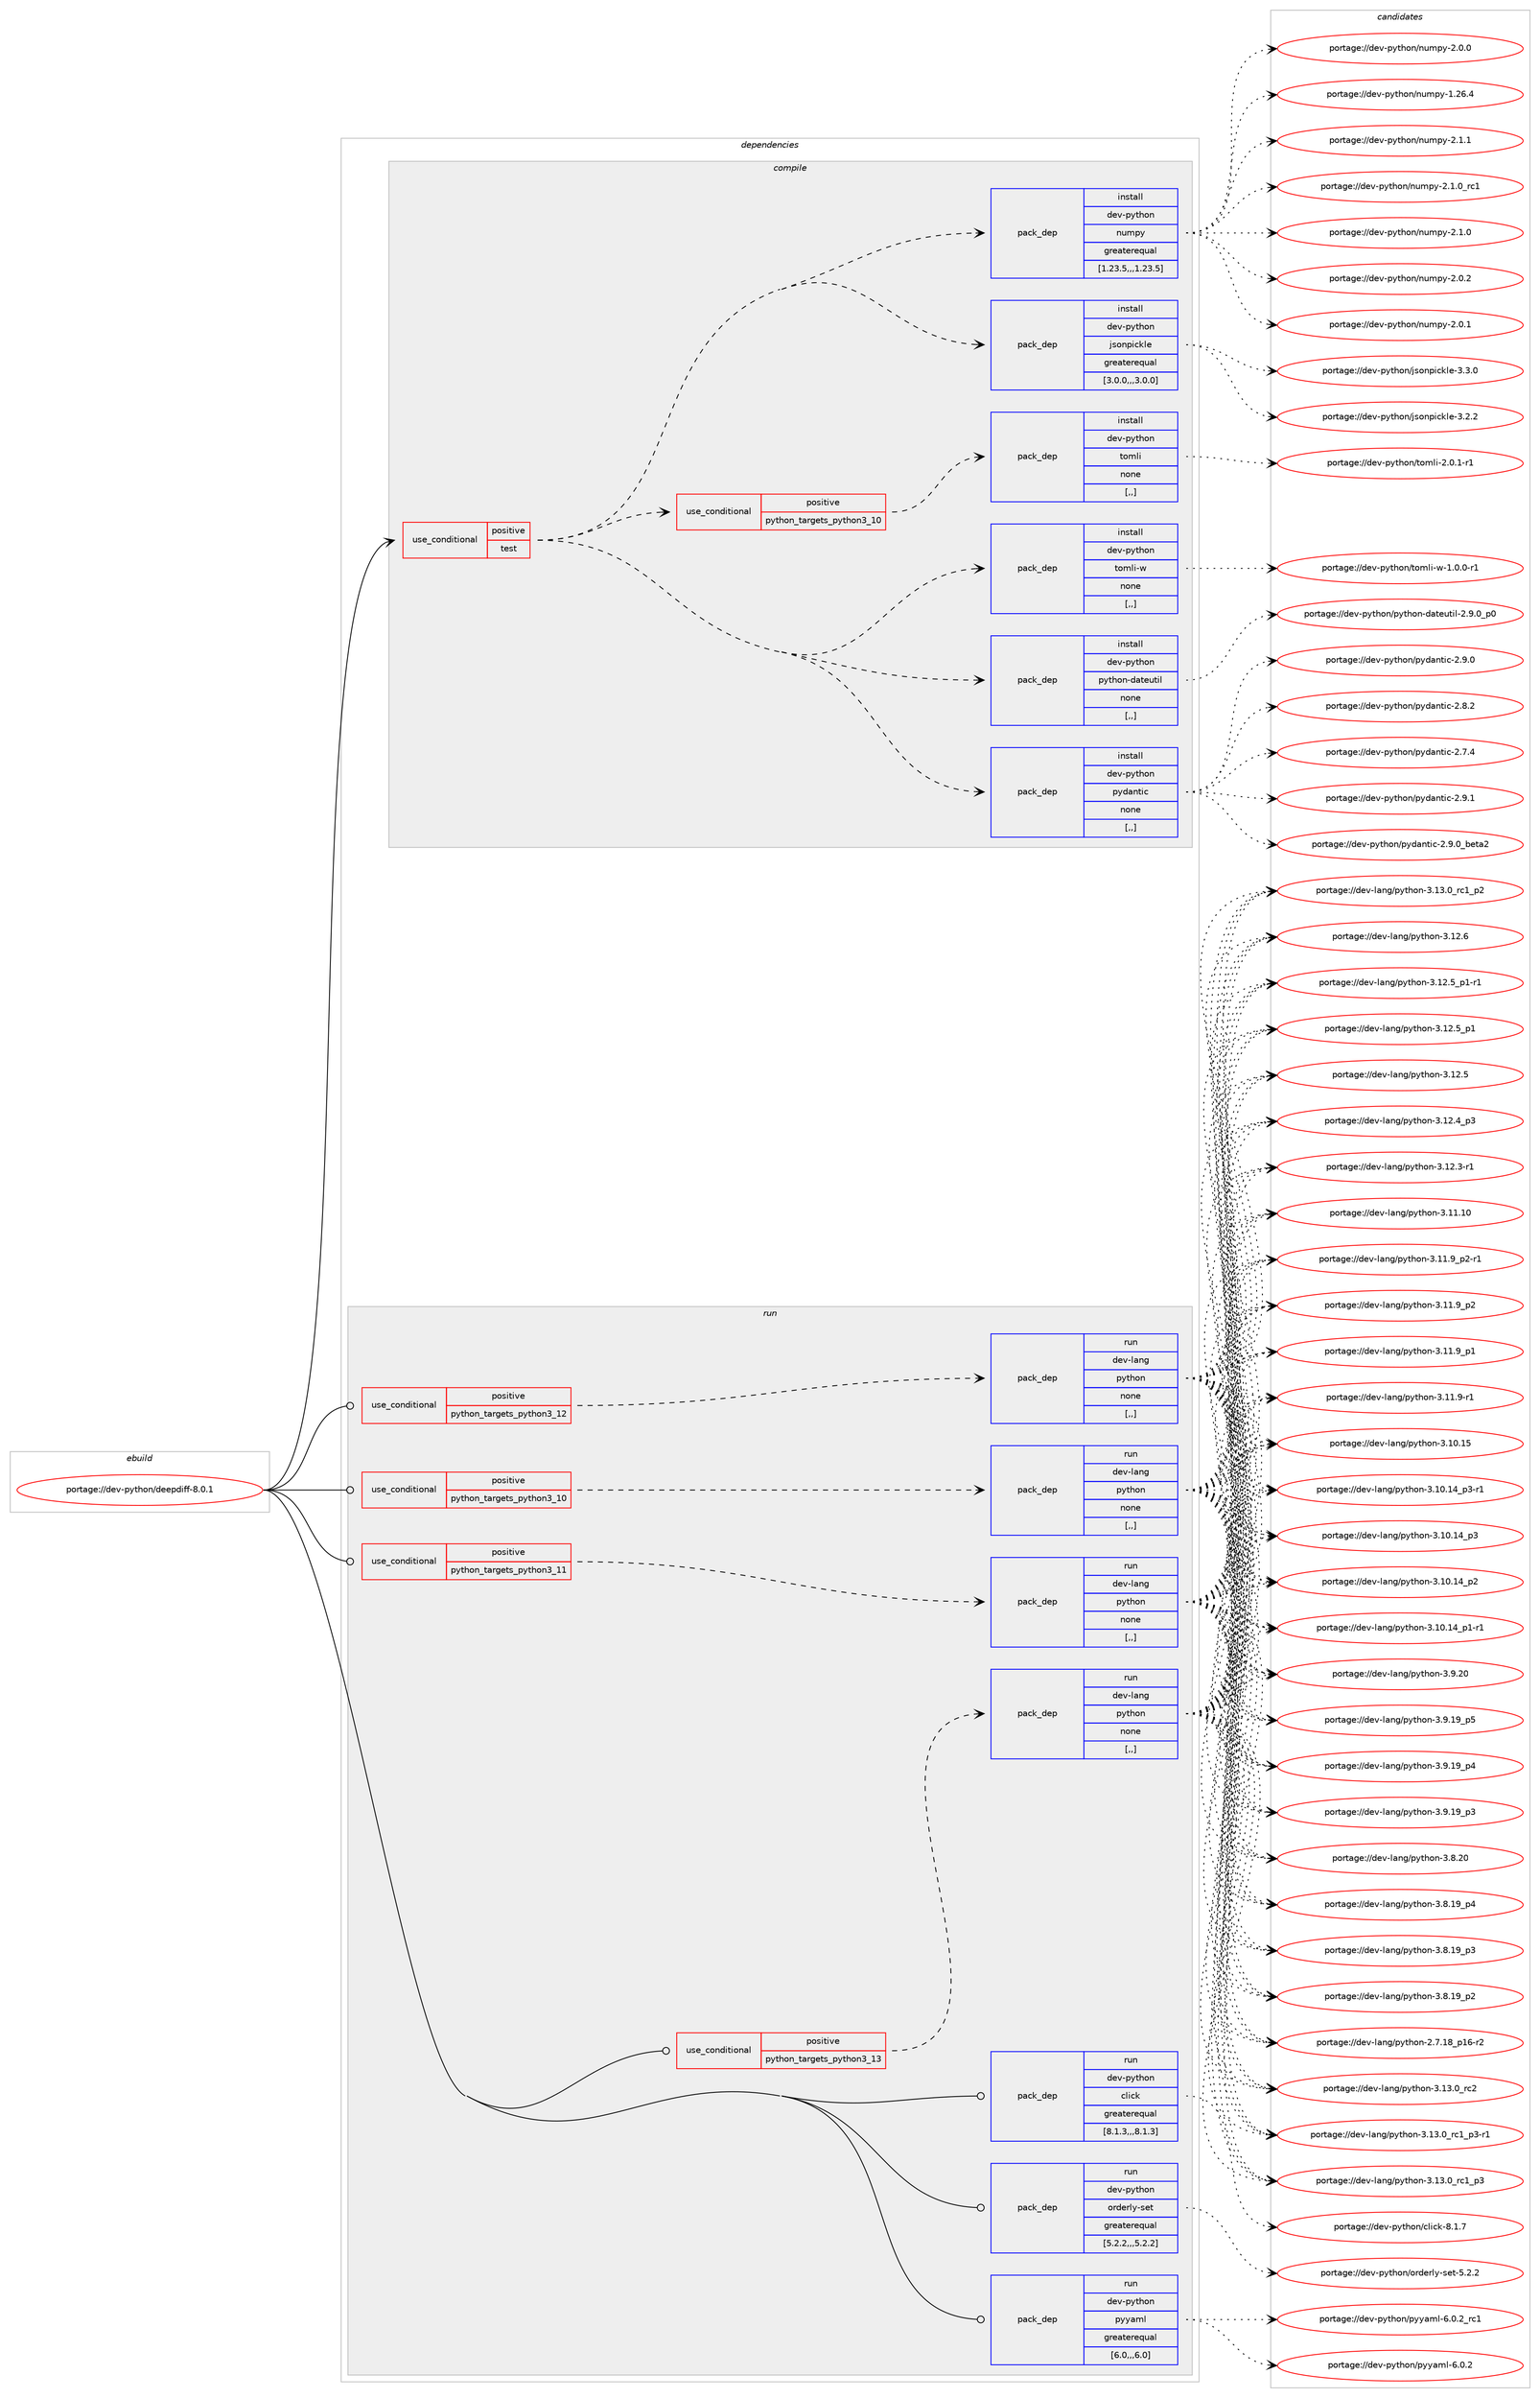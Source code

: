 digraph prolog {

# *************
# Graph options
# *************

newrank=true;
concentrate=true;
compound=true;
graph [rankdir=LR,fontname=Helvetica,fontsize=10,ranksep=1.5];#, ranksep=2.5, nodesep=0.2];
edge  [arrowhead=vee];
node  [fontname=Helvetica,fontsize=10];

# **********
# The ebuild
# **********

subgraph cluster_leftcol {
color=gray;
label=<<i>ebuild</i>>;
id [label="portage://dev-python/deepdiff-8.0.1", color=red, width=4, href="../dev-python/deepdiff-8.0.1.svg"];
}

# ****************
# The dependencies
# ****************

subgraph cluster_midcol {
color=gray;
label=<<i>dependencies</i>>;
subgraph cluster_compile {
fillcolor="#eeeeee";
style=filled;
label=<<i>compile</i>>;
subgraph cond162493 {
dependency639243 [label=<<TABLE BORDER="0" CELLBORDER="1" CELLSPACING="0" CELLPADDING="4"><TR><TD ROWSPAN="3" CELLPADDING="10">use_conditional</TD></TR><TR><TD>positive</TD></TR><TR><TD>test</TD></TR></TABLE>>, shape=none, color=red];
subgraph pack471933 {
dependency639244 [label=<<TABLE BORDER="0" CELLBORDER="1" CELLSPACING="0" CELLPADDING="4" WIDTH="220"><TR><TD ROWSPAN="6" CELLPADDING="30">pack_dep</TD></TR><TR><TD WIDTH="110">install</TD></TR><TR><TD>dev-python</TD></TR><TR><TD>jsonpickle</TD></TR><TR><TD>greaterequal</TD></TR><TR><TD>[3.0.0,,,3.0.0]</TD></TR></TABLE>>, shape=none, color=blue];
}
dependency639243:e -> dependency639244:w [weight=20,style="dashed",arrowhead="vee"];
subgraph pack471934 {
dependency639245 [label=<<TABLE BORDER="0" CELLBORDER="1" CELLSPACING="0" CELLPADDING="4" WIDTH="220"><TR><TD ROWSPAN="6" CELLPADDING="30">pack_dep</TD></TR><TR><TD WIDTH="110">install</TD></TR><TR><TD>dev-python</TD></TR><TR><TD>numpy</TD></TR><TR><TD>greaterequal</TD></TR><TR><TD>[1.23.5,,,1.23.5]</TD></TR></TABLE>>, shape=none, color=blue];
}
dependency639243:e -> dependency639245:w [weight=20,style="dashed",arrowhead="vee"];
subgraph pack471935 {
dependency639246 [label=<<TABLE BORDER="0" CELLBORDER="1" CELLSPACING="0" CELLPADDING="4" WIDTH="220"><TR><TD ROWSPAN="6" CELLPADDING="30">pack_dep</TD></TR><TR><TD WIDTH="110">install</TD></TR><TR><TD>dev-python</TD></TR><TR><TD>pydantic</TD></TR><TR><TD>none</TD></TR><TR><TD>[,,]</TD></TR></TABLE>>, shape=none, color=blue];
}
dependency639243:e -> dependency639246:w [weight=20,style="dashed",arrowhead="vee"];
subgraph pack471936 {
dependency639247 [label=<<TABLE BORDER="0" CELLBORDER="1" CELLSPACING="0" CELLPADDING="4" WIDTH="220"><TR><TD ROWSPAN="6" CELLPADDING="30">pack_dep</TD></TR><TR><TD WIDTH="110">install</TD></TR><TR><TD>dev-python</TD></TR><TR><TD>python-dateutil</TD></TR><TR><TD>none</TD></TR><TR><TD>[,,]</TD></TR></TABLE>>, shape=none, color=blue];
}
dependency639243:e -> dependency639247:w [weight=20,style="dashed",arrowhead="vee"];
subgraph pack471937 {
dependency639248 [label=<<TABLE BORDER="0" CELLBORDER="1" CELLSPACING="0" CELLPADDING="4" WIDTH="220"><TR><TD ROWSPAN="6" CELLPADDING="30">pack_dep</TD></TR><TR><TD WIDTH="110">install</TD></TR><TR><TD>dev-python</TD></TR><TR><TD>tomli-w</TD></TR><TR><TD>none</TD></TR><TR><TD>[,,]</TD></TR></TABLE>>, shape=none, color=blue];
}
dependency639243:e -> dependency639248:w [weight=20,style="dashed",arrowhead="vee"];
subgraph cond162494 {
dependency639249 [label=<<TABLE BORDER="0" CELLBORDER="1" CELLSPACING="0" CELLPADDING="4"><TR><TD ROWSPAN="3" CELLPADDING="10">use_conditional</TD></TR><TR><TD>positive</TD></TR><TR><TD>python_targets_python3_10</TD></TR></TABLE>>, shape=none, color=red];
subgraph pack471938 {
dependency639250 [label=<<TABLE BORDER="0" CELLBORDER="1" CELLSPACING="0" CELLPADDING="4" WIDTH="220"><TR><TD ROWSPAN="6" CELLPADDING="30">pack_dep</TD></TR><TR><TD WIDTH="110">install</TD></TR><TR><TD>dev-python</TD></TR><TR><TD>tomli</TD></TR><TR><TD>none</TD></TR><TR><TD>[,,]</TD></TR></TABLE>>, shape=none, color=blue];
}
dependency639249:e -> dependency639250:w [weight=20,style="dashed",arrowhead="vee"];
}
dependency639243:e -> dependency639249:w [weight=20,style="dashed",arrowhead="vee"];
}
id:e -> dependency639243:w [weight=20,style="solid",arrowhead="vee"];
}
subgraph cluster_compileandrun {
fillcolor="#eeeeee";
style=filled;
label=<<i>compile and run</i>>;
}
subgraph cluster_run {
fillcolor="#eeeeee";
style=filled;
label=<<i>run</i>>;
subgraph cond162495 {
dependency639251 [label=<<TABLE BORDER="0" CELLBORDER="1" CELLSPACING="0" CELLPADDING="4"><TR><TD ROWSPAN="3" CELLPADDING="10">use_conditional</TD></TR><TR><TD>positive</TD></TR><TR><TD>python_targets_python3_10</TD></TR></TABLE>>, shape=none, color=red];
subgraph pack471939 {
dependency639252 [label=<<TABLE BORDER="0" CELLBORDER="1" CELLSPACING="0" CELLPADDING="4" WIDTH="220"><TR><TD ROWSPAN="6" CELLPADDING="30">pack_dep</TD></TR><TR><TD WIDTH="110">run</TD></TR><TR><TD>dev-lang</TD></TR><TR><TD>python</TD></TR><TR><TD>none</TD></TR><TR><TD>[,,]</TD></TR></TABLE>>, shape=none, color=blue];
}
dependency639251:e -> dependency639252:w [weight=20,style="dashed",arrowhead="vee"];
}
id:e -> dependency639251:w [weight=20,style="solid",arrowhead="odot"];
subgraph cond162496 {
dependency639253 [label=<<TABLE BORDER="0" CELLBORDER="1" CELLSPACING="0" CELLPADDING="4"><TR><TD ROWSPAN="3" CELLPADDING="10">use_conditional</TD></TR><TR><TD>positive</TD></TR><TR><TD>python_targets_python3_11</TD></TR></TABLE>>, shape=none, color=red];
subgraph pack471940 {
dependency639254 [label=<<TABLE BORDER="0" CELLBORDER="1" CELLSPACING="0" CELLPADDING="4" WIDTH="220"><TR><TD ROWSPAN="6" CELLPADDING="30">pack_dep</TD></TR><TR><TD WIDTH="110">run</TD></TR><TR><TD>dev-lang</TD></TR><TR><TD>python</TD></TR><TR><TD>none</TD></TR><TR><TD>[,,]</TD></TR></TABLE>>, shape=none, color=blue];
}
dependency639253:e -> dependency639254:w [weight=20,style="dashed",arrowhead="vee"];
}
id:e -> dependency639253:w [weight=20,style="solid",arrowhead="odot"];
subgraph cond162497 {
dependency639255 [label=<<TABLE BORDER="0" CELLBORDER="1" CELLSPACING="0" CELLPADDING="4"><TR><TD ROWSPAN="3" CELLPADDING="10">use_conditional</TD></TR><TR><TD>positive</TD></TR><TR><TD>python_targets_python3_12</TD></TR></TABLE>>, shape=none, color=red];
subgraph pack471941 {
dependency639256 [label=<<TABLE BORDER="0" CELLBORDER="1" CELLSPACING="0" CELLPADDING="4" WIDTH="220"><TR><TD ROWSPAN="6" CELLPADDING="30">pack_dep</TD></TR><TR><TD WIDTH="110">run</TD></TR><TR><TD>dev-lang</TD></TR><TR><TD>python</TD></TR><TR><TD>none</TD></TR><TR><TD>[,,]</TD></TR></TABLE>>, shape=none, color=blue];
}
dependency639255:e -> dependency639256:w [weight=20,style="dashed",arrowhead="vee"];
}
id:e -> dependency639255:w [weight=20,style="solid",arrowhead="odot"];
subgraph cond162498 {
dependency639257 [label=<<TABLE BORDER="0" CELLBORDER="1" CELLSPACING="0" CELLPADDING="4"><TR><TD ROWSPAN="3" CELLPADDING="10">use_conditional</TD></TR><TR><TD>positive</TD></TR><TR><TD>python_targets_python3_13</TD></TR></TABLE>>, shape=none, color=red];
subgraph pack471942 {
dependency639258 [label=<<TABLE BORDER="0" CELLBORDER="1" CELLSPACING="0" CELLPADDING="4" WIDTH="220"><TR><TD ROWSPAN="6" CELLPADDING="30">pack_dep</TD></TR><TR><TD WIDTH="110">run</TD></TR><TR><TD>dev-lang</TD></TR><TR><TD>python</TD></TR><TR><TD>none</TD></TR><TR><TD>[,,]</TD></TR></TABLE>>, shape=none, color=blue];
}
dependency639257:e -> dependency639258:w [weight=20,style="dashed",arrowhead="vee"];
}
id:e -> dependency639257:w [weight=20,style="solid",arrowhead="odot"];
subgraph pack471943 {
dependency639259 [label=<<TABLE BORDER="0" CELLBORDER="1" CELLSPACING="0" CELLPADDING="4" WIDTH="220"><TR><TD ROWSPAN="6" CELLPADDING="30">pack_dep</TD></TR><TR><TD WIDTH="110">run</TD></TR><TR><TD>dev-python</TD></TR><TR><TD>click</TD></TR><TR><TD>greaterequal</TD></TR><TR><TD>[8.1.3,,,8.1.3]</TD></TR></TABLE>>, shape=none, color=blue];
}
id:e -> dependency639259:w [weight=20,style="solid",arrowhead="odot"];
subgraph pack471944 {
dependency639260 [label=<<TABLE BORDER="0" CELLBORDER="1" CELLSPACING="0" CELLPADDING="4" WIDTH="220"><TR><TD ROWSPAN="6" CELLPADDING="30">pack_dep</TD></TR><TR><TD WIDTH="110">run</TD></TR><TR><TD>dev-python</TD></TR><TR><TD>orderly-set</TD></TR><TR><TD>greaterequal</TD></TR><TR><TD>[5.2.2,,,5.2.2]</TD></TR></TABLE>>, shape=none, color=blue];
}
id:e -> dependency639260:w [weight=20,style="solid",arrowhead="odot"];
subgraph pack471945 {
dependency639261 [label=<<TABLE BORDER="0" CELLBORDER="1" CELLSPACING="0" CELLPADDING="4" WIDTH="220"><TR><TD ROWSPAN="6" CELLPADDING="30">pack_dep</TD></TR><TR><TD WIDTH="110">run</TD></TR><TR><TD>dev-python</TD></TR><TR><TD>pyyaml</TD></TR><TR><TD>greaterequal</TD></TR><TR><TD>[6.0,,,6.0]</TD></TR></TABLE>>, shape=none, color=blue];
}
id:e -> dependency639261:w [weight=20,style="solid",arrowhead="odot"];
}
}

# **************
# The candidates
# **************

subgraph cluster_choices {
rank=same;
color=gray;
label=<<i>candidates</i>>;

subgraph choice471933 {
color=black;
nodesep=1;
choice100101118451121211161041111104710611511111011210599107108101455146514648 [label="portage://dev-python/jsonpickle-3.3.0", color=red, width=4,href="../dev-python/jsonpickle-3.3.0.svg"];
choice100101118451121211161041111104710611511111011210599107108101455146504650 [label="portage://dev-python/jsonpickle-3.2.2", color=red, width=4,href="../dev-python/jsonpickle-3.2.2.svg"];
dependency639244:e -> choice100101118451121211161041111104710611511111011210599107108101455146514648:w [style=dotted,weight="100"];
dependency639244:e -> choice100101118451121211161041111104710611511111011210599107108101455146504650:w [style=dotted,weight="100"];
}
subgraph choice471934 {
color=black;
nodesep=1;
choice1001011184511212111610411111047110117109112121455046494649 [label="portage://dev-python/numpy-2.1.1", color=red, width=4,href="../dev-python/numpy-2.1.1.svg"];
choice1001011184511212111610411111047110117109112121455046494648951149949 [label="portage://dev-python/numpy-2.1.0_rc1", color=red, width=4,href="../dev-python/numpy-2.1.0_rc1.svg"];
choice1001011184511212111610411111047110117109112121455046494648 [label="portage://dev-python/numpy-2.1.0", color=red, width=4,href="../dev-python/numpy-2.1.0.svg"];
choice1001011184511212111610411111047110117109112121455046484650 [label="portage://dev-python/numpy-2.0.2", color=red, width=4,href="../dev-python/numpy-2.0.2.svg"];
choice1001011184511212111610411111047110117109112121455046484649 [label="portage://dev-python/numpy-2.0.1", color=red, width=4,href="../dev-python/numpy-2.0.1.svg"];
choice1001011184511212111610411111047110117109112121455046484648 [label="portage://dev-python/numpy-2.0.0", color=red, width=4,href="../dev-python/numpy-2.0.0.svg"];
choice100101118451121211161041111104711011710911212145494650544652 [label="portage://dev-python/numpy-1.26.4", color=red, width=4,href="../dev-python/numpy-1.26.4.svg"];
dependency639245:e -> choice1001011184511212111610411111047110117109112121455046494649:w [style=dotted,weight="100"];
dependency639245:e -> choice1001011184511212111610411111047110117109112121455046494648951149949:w [style=dotted,weight="100"];
dependency639245:e -> choice1001011184511212111610411111047110117109112121455046494648:w [style=dotted,weight="100"];
dependency639245:e -> choice1001011184511212111610411111047110117109112121455046484650:w [style=dotted,weight="100"];
dependency639245:e -> choice1001011184511212111610411111047110117109112121455046484649:w [style=dotted,weight="100"];
dependency639245:e -> choice1001011184511212111610411111047110117109112121455046484648:w [style=dotted,weight="100"];
dependency639245:e -> choice100101118451121211161041111104711011710911212145494650544652:w [style=dotted,weight="100"];
}
subgraph choice471935 {
color=black;
nodesep=1;
choice10010111845112121116104111110471121211009711011610599455046574649 [label="portage://dev-python/pydantic-2.9.1", color=red, width=4,href="../dev-python/pydantic-2.9.1.svg"];
choice1001011184511212111610411111047112121100971101161059945504657464895981011169750 [label="portage://dev-python/pydantic-2.9.0_beta2", color=red, width=4,href="../dev-python/pydantic-2.9.0_beta2.svg"];
choice10010111845112121116104111110471121211009711011610599455046574648 [label="portage://dev-python/pydantic-2.9.0", color=red, width=4,href="../dev-python/pydantic-2.9.0.svg"];
choice10010111845112121116104111110471121211009711011610599455046564650 [label="portage://dev-python/pydantic-2.8.2", color=red, width=4,href="../dev-python/pydantic-2.8.2.svg"];
choice10010111845112121116104111110471121211009711011610599455046554652 [label="portage://dev-python/pydantic-2.7.4", color=red, width=4,href="../dev-python/pydantic-2.7.4.svg"];
dependency639246:e -> choice10010111845112121116104111110471121211009711011610599455046574649:w [style=dotted,weight="100"];
dependency639246:e -> choice1001011184511212111610411111047112121100971101161059945504657464895981011169750:w [style=dotted,weight="100"];
dependency639246:e -> choice10010111845112121116104111110471121211009711011610599455046574648:w [style=dotted,weight="100"];
dependency639246:e -> choice10010111845112121116104111110471121211009711011610599455046564650:w [style=dotted,weight="100"];
dependency639246:e -> choice10010111845112121116104111110471121211009711011610599455046554652:w [style=dotted,weight="100"];
}
subgraph choice471936 {
color=black;
nodesep=1;
choice100101118451121211161041111104711212111610411111045100971161011171161051084550465746489511248 [label="portage://dev-python/python-dateutil-2.9.0_p0", color=red, width=4,href="../dev-python/python-dateutil-2.9.0_p0.svg"];
dependency639247:e -> choice100101118451121211161041111104711212111610411111045100971161011171161051084550465746489511248:w [style=dotted,weight="100"];
}
subgraph choice471937 {
color=black;
nodesep=1;
choice1001011184511212111610411111047116111109108105451194549464846484511449 [label="portage://dev-python/tomli-w-1.0.0-r1", color=red, width=4,href="../dev-python/tomli-w-1.0.0-r1.svg"];
dependency639248:e -> choice1001011184511212111610411111047116111109108105451194549464846484511449:w [style=dotted,weight="100"];
}
subgraph choice471938 {
color=black;
nodesep=1;
choice10010111845112121116104111110471161111091081054550464846494511449 [label="portage://dev-python/tomli-2.0.1-r1", color=red, width=4,href="../dev-python/tomli-2.0.1-r1.svg"];
dependency639250:e -> choice10010111845112121116104111110471161111091081054550464846494511449:w [style=dotted,weight="100"];
}
subgraph choice471939 {
color=black;
nodesep=1;
choice10010111845108971101034711212111610411111045514649514648951149950 [label="portage://dev-lang/python-3.13.0_rc2", color=red, width=4,href="../dev-lang/python-3.13.0_rc2.svg"];
choice1001011184510897110103471121211161041111104551464951464895114994995112514511449 [label="portage://dev-lang/python-3.13.0_rc1_p3-r1", color=red, width=4,href="../dev-lang/python-3.13.0_rc1_p3-r1.svg"];
choice100101118451089711010347112121116104111110455146495146489511499499511251 [label="portage://dev-lang/python-3.13.0_rc1_p3", color=red, width=4,href="../dev-lang/python-3.13.0_rc1_p3.svg"];
choice100101118451089711010347112121116104111110455146495146489511499499511250 [label="portage://dev-lang/python-3.13.0_rc1_p2", color=red, width=4,href="../dev-lang/python-3.13.0_rc1_p2.svg"];
choice10010111845108971101034711212111610411111045514649504654 [label="portage://dev-lang/python-3.12.6", color=red, width=4,href="../dev-lang/python-3.12.6.svg"];
choice1001011184510897110103471121211161041111104551464950465395112494511449 [label="portage://dev-lang/python-3.12.5_p1-r1", color=red, width=4,href="../dev-lang/python-3.12.5_p1-r1.svg"];
choice100101118451089711010347112121116104111110455146495046539511249 [label="portage://dev-lang/python-3.12.5_p1", color=red, width=4,href="../dev-lang/python-3.12.5_p1.svg"];
choice10010111845108971101034711212111610411111045514649504653 [label="portage://dev-lang/python-3.12.5", color=red, width=4,href="../dev-lang/python-3.12.5.svg"];
choice100101118451089711010347112121116104111110455146495046529511251 [label="portage://dev-lang/python-3.12.4_p3", color=red, width=4,href="../dev-lang/python-3.12.4_p3.svg"];
choice100101118451089711010347112121116104111110455146495046514511449 [label="portage://dev-lang/python-3.12.3-r1", color=red, width=4,href="../dev-lang/python-3.12.3-r1.svg"];
choice1001011184510897110103471121211161041111104551464949464948 [label="portage://dev-lang/python-3.11.10", color=red, width=4,href="../dev-lang/python-3.11.10.svg"];
choice1001011184510897110103471121211161041111104551464949465795112504511449 [label="portage://dev-lang/python-3.11.9_p2-r1", color=red, width=4,href="../dev-lang/python-3.11.9_p2-r1.svg"];
choice100101118451089711010347112121116104111110455146494946579511250 [label="portage://dev-lang/python-3.11.9_p2", color=red, width=4,href="../dev-lang/python-3.11.9_p2.svg"];
choice100101118451089711010347112121116104111110455146494946579511249 [label="portage://dev-lang/python-3.11.9_p1", color=red, width=4,href="../dev-lang/python-3.11.9_p1.svg"];
choice100101118451089711010347112121116104111110455146494946574511449 [label="portage://dev-lang/python-3.11.9-r1", color=red, width=4,href="../dev-lang/python-3.11.9-r1.svg"];
choice1001011184510897110103471121211161041111104551464948464953 [label="portage://dev-lang/python-3.10.15", color=red, width=4,href="../dev-lang/python-3.10.15.svg"];
choice100101118451089711010347112121116104111110455146494846495295112514511449 [label="portage://dev-lang/python-3.10.14_p3-r1", color=red, width=4,href="../dev-lang/python-3.10.14_p3-r1.svg"];
choice10010111845108971101034711212111610411111045514649484649529511251 [label="portage://dev-lang/python-3.10.14_p3", color=red, width=4,href="../dev-lang/python-3.10.14_p3.svg"];
choice10010111845108971101034711212111610411111045514649484649529511250 [label="portage://dev-lang/python-3.10.14_p2", color=red, width=4,href="../dev-lang/python-3.10.14_p2.svg"];
choice100101118451089711010347112121116104111110455146494846495295112494511449 [label="portage://dev-lang/python-3.10.14_p1-r1", color=red, width=4,href="../dev-lang/python-3.10.14_p1-r1.svg"];
choice10010111845108971101034711212111610411111045514657465048 [label="portage://dev-lang/python-3.9.20", color=red, width=4,href="../dev-lang/python-3.9.20.svg"];
choice100101118451089711010347112121116104111110455146574649579511253 [label="portage://dev-lang/python-3.9.19_p5", color=red, width=4,href="../dev-lang/python-3.9.19_p5.svg"];
choice100101118451089711010347112121116104111110455146574649579511252 [label="portage://dev-lang/python-3.9.19_p4", color=red, width=4,href="../dev-lang/python-3.9.19_p4.svg"];
choice100101118451089711010347112121116104111110455146574649579511251 [label="portage://dev-lang/python-3.9.19_p3", color=red, width=4,href="../dev-lang/python-3.9.19_p3.svg"];
choice10010111845108971101034711212111610411111045514656465048 [label="portage://dev-lang/python-3.8.20", color=red, width=4,href="../dev-lang/python-3.8.20.svg"];
choice100101118451089711010347112121116104111110455146564649579511252 [label="portage://dev-lang/python-3.8.19_p4", color=red, width=4,href="../dev-lang/python-3.8.19_p4.svg"];
choice100101118451089711010347112121116104111110455146564649579511251 [label="portage://dev-lang/python-3.8.19_p3", color=red, width=4,href="../dev-lang/python-3.8.19_p3.svg"];
choice100101118451089711010347112121116104111110455146564649579511250 [label="portage://dev-lang/python-3.8.19_p2", color=red, width=4,href="../dev-lang/python-3.8.19_p2.svg"];
choice100101118451089711010347112121116104111110455046554649569511249544511450 [label="portage://dev-lang/python-2.7.18_p16-r2", color=red, width=4,href="../dev-lang/python-2.7.18_p16-r2.svg"];
dependency639252:e -> choice10010111845108971101034711212111610411111045514649514648951149950:w [style=dotted,weight="100"];
dependency639252:e -> choice1001011184510897110103471121211161041111104551464951464895114994995112514511449:w [style=dotted,weight="100"];
dependency639252:e -> choice100101118451089711010347112121116104111110455146495146489511499499511251:w [style=dotted,weight="100"];
dependency639252:e -> choice100101118451089711010347112121116104111110455146495146489511499499511250:w [style=dotted,weight="100"];
dependency639252:e -> choice10010111845108971101034711212111610411111045514649504654:w [style=dotted,weight="100"];
dependency639252:e -> choice1001011184510897110103471121211161041111104551464950465395112494511449:w [style=dotted,weight="100"];
dependency639252:e -> choice100101118451089711010347112121116104111110455146495046539511249:w [style=dotted,weight="100"];
dependency639252:e -> choice10010111845108971101034711212111610411111045514649504653:w [style=dotted,weight="100"];
dependency639252:e -> choice100101118451089711010347112121116104111110455146495046529511251:w [style=dotted,weight="100"];
dependency639252:e -> choice100101118451089711010347112121116104111110455146495046514511449:w [style=dotted,weight="100"];
dependency639252:e -> choice1001011184510897110103471121211161041111104551464949464948:w [style=dotted,weight="100"];
dependency639252:e -> choice1001011184510897110103471121211161041111104551464949465795112504511449:w [style=dotted,weight="100"];
dependency639252:e -> choice100101118451089711010347112121116104111110455146494946579511250:w [style=dotted,weight="100"];
dependency639252:e -> choice100101118451089711010347112121116104111110455146494946579511249:w [style=dotted,weight="100"];
dependency639252:e -> choice100101118451089711010347112121116104111110455146494946574511449:w [style=dotted,weight="100"];
dependency639252:e -> choice1001011184510897110103471121211161041111104551464948464953:w [style=dotted,weight="100"];
dependency639252:e -> choice100101118451089711010347112121116104111110455146494846495295112514511449:w [style=dotted,weight="100"];
dependency639252:e -> choice10010111845108971101034711212111610411111045514649484649529511251:w [style=dotted,weight="100"];
dependency639252:e -> choice10010111845108971101034711212111610411111045514649484649529511250:w [style=dotted,weight="100"];
dependency639252:e -> choice100101118451089711010347112121116104111110455146494846495295112494511449:w [style=dotted,weight="100"];
dependency639252:e -> choice10010111845108971101034711212111610411111045514657465048:w [style=dotted,weight="100"];
dependency639252:e -> choice100101118451089711010347112121116104111110455146574649579511253:w [style=dotted,weight="100"];
dependency639252:e -> choice100101118451089711010347112121116104111110455146574649579511252:w [style=dotted,weight="100"];
dependency639252:e -> choice100101118451089711010347112121116104111110455146574649579511251:w [style=dotted,weight="100"];
dependency639252:e -> choice10010111845108971101034711212111610411111045514656465048:w [style=dotted,weight="100"];
dependency639252:e -> choice100101118451089711010347112121116104111110455146564649579511252:w [style=dotted,weight="100"];
dependency639252:e -> choice100101118451089711010347112121116104111110455146564649579511251:w [style=dotted,weight="100"];
dependency639252:e -> choice100101118451089711010347112121116104111110455146564649579511250:w [style=dotted,weight="100"];
dependency639252:e -> choice100101118451089711010347112121116104111110455046554649569511249544511450:w [style=dotted,weight="100"];
}
subgraph choice471940 {
color=black;
nodesep=1;
choice10010111845108971101034711212111610411111045514649514648951149950 [label="portage://dev-lang/python-3.13.0_rc2", color=red, width=4,href="../dev-lang/python-3.13.0_rc2.svg"];
choice1001011184510897110103471121211161041111104551464951464895114994995112514511449 [label="portage://dev-lang/python-3.13.0_rc1_p3-r1", color=red, width=4,href="../dev-lang/python-3.13.0_rc1_p3-r1.svg"];
choice100101118451089711010347112121116104111110455146495146489511499499511251 [label="portage://dev-lang/python-3.13.0_rc1_p3", color=red, width=4,href="../dev-lang/python-3.13.0_rc1_p3.svg"];
choice100101118451089711010347112121116104111110455146495146489511499499511250 [label="portage://dev-lang/python-3.13.0_rc1_p2", color=red, width=4,href="../dev-lang/python-3.13.0_rc1_p2.svg"];
choice10010111845108971101034711212111610411111045514649504654 [label="portage://dev-lang/python-3.12.6", color=red, width=4,href="../dev-lang/python-3.12.6.svg"];
choice1001011184510897110103471121211161041111104551464950465395112494511449 [label="portage://dev-lang/python-3.12.5_p1-r1", color=red, width=4,href="../dev-lang/python-3.12.5_p1-r1.svg"];
choice100101118451089711010347112121116104111110455146495046539511249 [label="portage://dev-lang/python-3.12.5_p1", color=red, width=4,href="../dev-lang/python-3.12.5_p1.svg"];
choice10010111845108971101034711212111610411111045514649504653 [label="portage://dev-lang/python-3.12.5", color=red, width=4,href="../dev-lang/python-3.12.5.svg"];
choice100101118451089711010347112121116104111110455146495046529511251 [label="portage://dev-lang/python-3.12.4_p3", color=red, width=4,href="../dev-lang/python-3.12.4_p3.svg"];
choice100101118451089711010347112121116104111110455146495046514511449 [label="portage://dev-lang/python-3.12.3-r1", color=red, width=4,href="../dev-lang/python-3.12.3-r1.svg"];
choice1001011184510897110103471121211161041111104551464949464948 [label="portage://dev-lang/python-3.11.10", color=red, width=4,href="../dev-lang/python-3.11.10.svg"];
choice1001011184510897110103471121211161041111104551464949465795112504511449 [label="portage://dev-lang/python-3.11.9_p2-r1", color=red, width=4,href="../dev-lang/python-3.11.9_p2-r1.svg"];
choice100101118451089711010347112121116104111110455146494946579511250 [label="portage://dev-lang/python-3.11.9_p2", color=red, width=4,href="../dev-lang/python-3.11.9_p2.svg"];
choice100101118451089711010347112121116104111110455146494946579511249 [label="portage://dev-lang/python-3.11.9_p1", color=red, width=4,href="../dev-lang/python-3.11.9_p1.svg"];
choice100101118451089711010347112121116104111110455146494946574511449 [label="portage://dev-lang/python-3.11.9-r1", color=red, width=4,href="../dev-lang/python-3.11.9-r1.svg"];
choice1001011184510897110103471121211161041111104551464948464953 [label="portage://dev-lang/python-3.10.15", color=red, width=4,href="../dev-lang/python-3.10.15.svg"];
choice100101118451089711010347112121116104111110455146494846495295112514511449 [label="portage://dev-lang/python-3.10.14_p3-r1", color=red, width=4,href="../dev-lang/python-3.10.14_p3-r1.svg"];
choice10010111845108971101034711212111610411111045514649484649529511251 [label="portage://dev-lang/python-3.10.14_p3", color=red, width=4,href="../dev-lang/python-3.10.14_p3.svg"];
choice10010111845108971101034711212111610411111045514649484649529511250 [label="portage://dev-lang/python-3.10.14_p2", color=red, width=4,href="../dev-lang/python-3.10.14_p2.svg"];
choice100101118451089711010347112121116104111110455146494846495295112494511449 [label="portage://dev-lang/python-3.10.14_p1-r1", color=red, width=4,href="../dev-lang/python-3.10.14_p1-r1.svg"];
choice10010111845108971101034711212111610411111045514657465048 [label="portage://dev-lang/python-3.9.20", color=red, width=4,href="../dev-lang/python-3.9.20.svg"];
choice100101118451089711010347112121116104111110455146574649579511253 [label="portage://dev-lang/python-3.9.19_p5", color=red, width=4,href="../dev-lang/python-3.9.19_p5.svg"];
choice100101118451089711010347112121116104111110455146574649579511252 [label="portage://dev-lang/python-3.9.19_p4", color=red, width=4,href="../dev-lang/python-3.9.19_p4.svg"];
choice100101118451089711010347112121116104111110455146574649579511251 [label="portage://dev-lang/python-3.9.19_p3", color=red, width=4,href="../dev-lang/python-3.9.19_p3.svg"];
choice10010111845108971101034711212111610411111045514656465048 [label="portage://dev-lang/python-3.8.20", color=red, width=4,href="../dev-lang/python-3.8.20.svg"];
choice100101118451089711010347112121116104111110455146564649579511252 [label="portage://dev-lang/python-3.8.19_p4", color=red, width=4,href="../dev-lang/python-3.8.19_p4.svg"];
choice100101118451089711010347112121116104111110455146564649579511251 [label="portage://dev-lang/python-3.8.19_p3", color=red, width=4,href="../dev-lang/python-3.8.19_p3.svg"];
choice100101118451089711010347112121116104111110455146564649579511250 [label="portage://dev-lang/python-3.8.19_p2", color=red, width=4,href="../dev-lang/python-3.8.19_p2.svg"];
choice100101118451089711010347112121116104111110455046554649569511249544511450 [label="portage://dev-lang/python-2.7.18_p16-r2", color=red, width=4,href="../dev-lang/python-2.7.18_p16-r2.svg"];
dependency639254:e -> choice10010111845108971101034711212111610411111045514649514648951149950:w [style=dotted,weight="100"];
dependency639254:e -> choice1001011184510897110103471121211161041111104551464951464895114994995112514511449:w [style=dotted,weight="100"];
dependency639254:e -> choice100101118451089711010347112121116104111110455146495146489511499499511251:w [style=dotted,weight="100"];
dependency639254:e -> choice100101118451089711010347112121116104111110455146495146489511499499511250:w [style=dotted,weight="100"];
dependency639254:e -> choice10010111845108971101034711212111610411111045514649504654:w [style=dotted,weight="100"];
dependency639254:e -> choice1001011184510897110103471121211161041111104551464950465395112494511449:w [style=dotted,weight="100"];
dependency639254:e -> choice100101118451089711010347112121116104111110455146495046539511249:w [style=dotted,weight="100"];
dependency639254:e -> choice10010111845108971101034711212111610411111045514649504653:w [style=dotted,weight="100"];
dependency639254:e -> choice100101118451089711010347112121116104111110455146495046529511251:w [style=dotted,weight="100"];
dependency639254:e -> choice100101118451089711010347112121116104111110455146495046514511449:w [style=dotted,weight="100"];
dependency639254:e -> choice1001011184510897110103471121211161041111104551464949464948:w [style=dotted,weight="100"];
dependency639254:e -> choice1001011184510897110103471121211161041111104551464949465795112504511449:w [style=dotted,weight="100"];
dependency639254:e -> choice100101118451089711010347112121116104111110455146494946579511250:w [style=dotted,weight="100"];
dependency639254:e -> choice100101118451089711010347112121116104111110455146494946579511249:w [style=dotted,weight="100"];
dependency639254:e -> choice100101118451089711010347112121116104111110455146494946574511449:w [style=dotted,weight="100"];
dependency639254:e -> choice1001011184510897110103471121211161041111104551464948464953:w [style=dotted,weight="100"];
dependency639254:e -> choice100101118451089711010347112121116104111110455146494846495295112514511449:w [style=dotted,weight="100"];
dependency639254:e -> choice10010111845108971101034711212111610411111045514649484649529511251:w [style=dotted,weight="100"];
dependency639254:e -> choice10010111845108971101034711212111610411111045514649484649529511250:w [style=dotted,weight="100"];
dependency639254:e -> choice100101118451089711010347112121116104111110455146494846495295112494511449:w [style=dotted,weight="100"];
dependency639254:e -> choice10010111845108971101034711212111610411111045514657465048:w [style=dotted,weight="100"];
dependency639254:e -> choice100101118451089711010347112121116104111110455146574649579511253:w [style=dotted,weight="100"];
dependency639254:e -> choice100101118451089711010347112121116104111110455146574649579511252:w [style=dotted,weight="100"];
dependency639254:e -> choice100101118451089711010347112121116104111110455146574649579511251:w [style=dotted,weight="100"];
dependency639254:e -> choice10010111845108971101034711212111610411111045514656465048:w [style=dotted,weight="100"];
dependency639254:e -> choice100101118451089711010347112121116104111110455146564649579511252:w [style=dotted,weight="100"];
dependency639254:e -> choice100101118451089711010347112121116104111110455146564649579511251:w [style=dotted,weight="100"];
dependency639254:e -> choice100101118451089711010347112121116104111110455146564649579511250:w [style=dotted,weight="100"];
dependency639254:e -> choice100101118451089711010347112121116104111110455046554649569511249544511450:w [style=dotted,weight="100"];
}
subgraph choice471941 {
color=black;
nodesep=1;
choice10010111845108971101034711212111610411111045514649514648951149950 [label="portage://dev-lang/python-3.13.0_rc2", color=red, width=4,href="../dev-lang/python-3.13.0_rc2.svg"];
choice1001011184510897110103471121211161041111104551464951464895114994995112514511449 [label="portage://dev-lang/python-3.13.0_rc1_p3-r1", color=red, width=4,href="../dev-lang/python-3.13.0_rc1_p3-r1.svg"];
choice100101118451089711010347112121116104111110455146495146489511499499511251 [label="portage://dev-lang/python-3.13.0_rc1_p3", color=red, width=4,href="../dev-lang/python-3.13.0_rc1_p3.svg"];
choice100101118451089711010347112121116104111110455146495146489511499499511250 [label="portage://dev-lang/python-3.13.0_rc1_p2", color=red, width=4,href="../dev-lang/python-3.13.0_rc1_p2.svg"];
choice10010111845108971101034711212111610411111045514649504654 [label="portage://dev-lang/python-3.12.6", color=red, width=4,href="../dev-lang/python-3.12.6.svg"];
choice1001011184510897110103471121211161041111104551464950465395112494511449 [label="portage://dev-lang/python-3.12.5_p1-r1", color=red, width=4,href="../dev-lang/python-3.12.5_p1-r1.svg"];
choice100101118451089711010347112121116104111110455146495046539511249 [label="portage://dev-lang/python-3.12.5_p1", color=red, width=4,href="../dev-lang/python-3.12.5_p1.svg"];
choice10010111845108971101034711212111610411111045514649504653 [label="portage://dev-lang/python-3.12.5", color=red, width=4,href="../dev-lang/python-3.12.5.svg"];
choice100101118451089711010347112121116104111110455146495046529511251 [label="portage://dev-lang/python-3.12.4_p3", color=red, width=4,href="../dev-lang/python-3.12.4_p3.svg"];
choice100101118451089711010347112121116104111110455146495046514511449 [label="portage://dev-lang/python-3.12.3-r1", color=red, width=4,href="../dev-lang/python-3.12.3-r1.svg"];
choice1001011184510897110103471121211161041111104551464949464948 [label="portage://dev-lang/python-3.11.10", color=red, width=4,href="../dev-lang/python-3.11.10.svg"];
choice1001011184510897110103471121211161041111104551464949465795112504511449 [label="portage://dev-lang/python-3.11.9_p2-r1", color=red, width=4,href="../dev-lang/python-3.11.9_p2-r1.svg"];
choice100101118451089711010347112121116104111110455146494946579511250 [label="portage://dev-lang/python-3.11.9_p2", color=red, width=4,href="../dev-lang/python-3.11.9_p2.svg"];
choice100101118451089711010347112121116104111110455146494946579511249 [label="portage://dev-lang/python-3.11.9_p1", color=red, width=4,href="../dev-lang/python-3.11.9_p1.svg"];
choice100101118451089711010347112121116104111110455146494946574511449 [label="portage://dev-lang/python-3.11.9-r1", color=red, width=4,href="../dev-lang/python-3.11.9-r1.svg"];
choice1001011184510897110103471121211161041111104551464948464953 [label="portage://dev-lang/python-3.10.15", color=red, width=4,href="../dev-lang/python-3.10.15.svg"];
choice100101118451089711010347112121116104111110455146494846495295112514511449 [label="portage://dev-lang/python-3.10.14_p3-r1", color=red, width=4,href="../dev-lang/python-3.10.14_p3-r1.svg"];
choice10010111845108971101034711212111610411111045514649484649529511251 [label="portage://dev-lang/python-3.10.14_p3", color=red, width=4,href="../dev-lang/python-3.10.14_p3.svg"];
choice10010111845108971101034711212111610411111045514649484649529511250 [label="portage://dev-lang/python-3.10.14_p2", color=red, width=4,href="../dev-lang/python-3.10.14_p2.svg"];
choice100101118451089711010347112121116104111110455146494846495295112494511449 [label="portage://dev-lang/python-3.10.14_p1-r1", color=red, width=4,href="../dev-lang/python-3.10.14_p1-r1.svg"];
choice10010111845108971101034711212111610411111045514657465048 [label="portage://dev-lang/python-3.9.20", color=red, width=4,href="../dev-lang/python-3.9.20.svg"];
choice100101118451089711010347112121116104111110455146574649579511253 [label="portage://dev-lang/python-3.9.19_p5", color=red, width=4,href="../dev-lang/python-3.9.19_p5.svg"];
choice100101118451089711010347112121116104111110455146574649579511252 [label="portage://dev-lang/python-3.9.19_p4", color=red, width=4,href="../dev-lang/python-3.9.19_p4.svg"];
choice100101118451089711010347112121116104111110455146574649579511251 [label="portage://dev-lang/python-3.9.19_p3", color=red, width=4,href="../dev-lang/python-3.9.19_p3.svg"];
choice10010111845108971101034711212111610411111045514656465048 [label="portage://dev-lang/python-3.8.20", color=red, width=4,href="../dev-lang/python-3.8.20.svg"];
choice100101118451089711010347112121116104111110455146564649579511252 [label="portage://dev-lang/python-3.8.19_p4", color=red, width=4,href="../dev-lang/python-3.8.19_p4.svg"];
choice100101118451089711010347112121116104111110455146564649579511251 [label="portage://dev-lang/python-3.8.19_p3", color=red, width=4,href="../dev-lang/python-3.8.19_p3.svg"];
choice100101118451089711010347112121116104111110455146564649579511250 [label="portage://dev-lang/python-3.8.19_p2", color=red, width=4,href="../dev-lang/python-3.8.19_p2.svg"];
choice100101118451089711010347112121116104111110455046554649569511249544511450 [label="portage://dev-lang/python-2.7.18_p16-r2", color=red, width=4,href="../dev-lang/python-2.7.18_p16-r2.svg"];
dependency639256:e -> choice10010111845108971101034711212111610411111045514649514648951149950:w [style=dotted,weight="100"];
dependency639256:e -> choice1001011184510897110103471121211161041111104551464951464895114994995112514511449:w [style=dotted,weight="100"];
dependency639256:e -> choice100101118451089711010347112121116104111110455146495146489511499499511251:w [style=dotted,weight="100"];
dependency639256:e -> choice100101118451089711010347112121116104111110455146495146489511499499511250:w [style=dotted,weight="100"];
dependency639256:e -> choice10010111845108971101034711212111610411111045514649504654:w [style=dotted,weight="100"];
dependency639256:e -> choice1001011184510897110103471121211161041111104551464950465395112494511449:w [style=dotted,weight="100"];
dependency639256:e -> choice100101118451089711010347112121116104111110455146495046539511249:w [style=dotted,weight="100"];
dependency639256:e -> choice10010111845108971101034711212111610411111045514649504653:w [style=dotted,weight="100"];
dependency639256:e -> choice100101118451089711010347112121116104111110455146495046529511251:w [style=dotted,weight="100"];
dependency639256:e -> choice100101118451089711010347112121116104111110455146495046514511449:w [style=dotted,weight="100"];
dependency639256:e -> choice1001011184510897110103471121211161041111104551464949464948:w [style=dotted,weight="100"];
dependency639256:e -> choice1001011184510897110103471121211161041111104551464949465795112504511449:w [style=dotted,weight="100"];
dependency639256:e -> choice100101118451089711010347112121116104111110455146494946579511250:w [style=dotted,weight="100"];
dependency639256:e -> choice100101118451089711010347112121116104111110455146494946579511249:w [style=dotted,weight="100"];
dependency639256:e -> choice100101118451089711010347112121116104111110455146494946574511449:w [style=dotted,weight="100"];
dependency639256:e -> choice1001011184510897110103471121211161041111104551464948464953:w [style=dotted,weight="100"];
dependency639256:e -> choice100101118451089711010347112121116104111110455146494846495295112514511449:w [style=dotted,weight="100"];
dependency639256:e -> choice10010111845108971101034711212111610411111045514649484649529511251:w [style=dotted,weight="100"];
dependency639256:e -> choice10010111845108971101034711212111610411111045514649484649529511250:w [style=dotted,weight="100"];
dependency639256:e -> choice100101118451089711010347112121116104111110455146494846495295112494511449:w [style=dotted,weight="100"];
dependency639256:e -> choice10010111845108971101034711212111610411111045514657465048:w [style=dotted,weight="100"];
dependency639256:e -> choice100101118451089711010347112121116104111110455146574649579511253:w [style=dotted,weight="100"];
dependency639256:e -> choice100101118451089711010347112121116104111110455146574649579511252:w [style=dotted,weight="100"];
dependency639256:e -> choice100101118451089711010347112121116104111110455146574649579511251:w [style=dotted,weight="100"];
dependency639256:e -> choice10010111845108971101034711212111610411111045514656465048:w [style=dotted,weight="100"];
dependency639256:e -> choice100101118451089711010347112121116104111110455146564649579511252:w [style=dotted,weight="100"];
dependency639256:e -> choice100101118451089711010347112121116104111110455146564649579511251:w [style=dotted,weight="100"];
dependency639256:e -> choice100101118451089711010347112121116104111110455146564649579511250:w [style=dotted,weight="100"];
dependency639256:e -> choice100101118451089711010347112121116104111110455046554649569511249544511450:w [style=dotted,weight="100"];
}
subgraph choice471942 {
color=black;
nodesep=1;
choice10010111845108971101034711212111610411111045514649514648951149950 [label="portage://dev-lang/python-3.13.0_rc2", color=red, width=4,href="../dev-lang/python-3.13.0_rc2.svg"];
choice1001011184510897110103471121211161041111104551464951464895114994995112514511449 [label="portage://dev-lang/python-3.13.0_rc1_p3-r1", color=red, width=4,href="../dev-lang/python-3.13.0_rc1_p3-r1.svg"];
choice100101118451089711010347112121116104111110455146495146489511499499511251 [label="portage://dev-lang/python-3.13.0_rc1_p3", color=red, width=4,href="../dev-lang/python-3.13.0_rc1_p3.svg"];
choice100101118451089711010347112121116104111110455146495146489511499499511250 [label="portage://dev-lang/python-3.13.0_rc1_p2", color=red, width=4,href="../dev-lang/python-3.13.0_rc1_p2.svg"];
choice10010111845108971101034711212111610411111045514649504654 [label="portage://dev-lang/python-3.12.6", color=red, width=4,href="../dev-lang/python-3.12.6.svg"];
choice1001011184510897110103471121211161041111104551464950465395112494511449 [label="portage://dev-lang/python-3.12.5_p1-r1", color=red, width=4,href="../dev-lang/python-3.12.5_p1-r1.svg"];
choice100101118451089711010347112121116104111110455146495046539511249 [label="portage://dev-lang/python-3.12.5_p1", color=red, width=4,href="../dev-lang/python-3.12.5_p1.svg"];
choice10010111845108971101034711212111610411111045514649504653 [label="portage://dev-lang/python-3.12.5", color=red, width=4,href="../dev-lang/python-3.12.5.svg"];
choice100101118451089711010347112121116104111110455146495046529511251 [label="portage://dev-lang/python-3.12.4_p3", color=red, width=4,href="../dev-lang/python-3.12.4_p3.svg"];
choice100101118451089711010347112121116104111110455146495046514511449 [label="portage://dev-lang/python-3.12.3-r1", color=red, width=4,href="../dev-lang/python-3.12.3-r1.svg"];
choice1001011184510897110103471121211161041111104551464949464948 [label="portage://dev-lang/python-3.11.10", color=red, width=4,href="../dev-lang/python-3.11.10.svg"];
choice1001011184510897110103471121211161041111104551464949465795112504511449 [label="portage://dev-lang/python-3.11.9_p2-r1", color=red, width=4,href="../dev-lang/python-3.11.9_p2-r1.svg"];
choice100101118451089711010347112121116104111110455146494946579511250 [label="portage://dev-lang/python-3.11.9_p2", color=red, width=4,href="../dev-lang/python-3.11.9_p2.svg"];
choice100101118451089711010347112121116104111110455146494946579511249 [label="portage://dev-lang/python-3.11.9_p1", color=red, width=4,href="../dev-lang/python-3.11.9_p1.svg"];
choice100101118451089711010347112121116104111110455146494946574511449 [label="portage://dev-lang/python-3.11.9-r1", color=red, width=4,href="../dev-lang/python-3.11.9-r1.svg"];
choice1001011184510897110103471121211161041111104551464948464953 [label="portage://dev-lang/python-3.10.15", color=red, width=4,href="../dev-lang/python-3.10.15.svg"];
choice100101118451089711010347112121116104111110455146494846495295112514511449 [label="portage://dev-lang/python-3.10.14_p3-r1", color=red, width=4,href="../dev-lang/python-3.10.14_p3-r1.svg"];
choice10010111845108971101034711212111610411111045514649484649529511251 [label="portage://dev-lang/python-3.10.14_p3", color=red, width=4,href="../dev-lang/python-3.10.14_p3.svg"];
choice10010111845108971101034711212111610411111045514649484649529511250 [label="portage://dev-lang/python-3.10.14_p2", color=red, width=4,href="../dev-lang/python-3.10.14_p2.svg"];
choice100101118451089711010347112121116104111110455146494846495295112494511449 [label="portage://dev-lang/python-3.10.14_p1-r1", color=red, width=4,href="../dev-lang/python-3.10.14_p1-r1.svg"];
choice10010111845108971101034711212111610411111045514657465048 [label="portage://dev-lang/python-3.9.20", color=red, width=4,href="../dev-lang/python-3.9.20.svg"];
choice100101118451089711010347112121116104111110455146574649579511253 [label="portage://dev-lang/python-3.9.19_p5", color=red, width=4,href="../dev-lang/python-3.9.19_p5.svg"];
choice100101118451089711010347112121116104111110455146574649579511252 [label="portage://dev-lang/python-3.9.19_p4", color=red, width=4,href="../dev-lang/python-3.9.19_p4.svg"];
choice100101118451089711010347112121116104111110455146574649579511251 [label="portage://dev-lang/python-3.9.19_p3", color=red, width=4,href="../dev-lang/python-3.9.19_p3.svg"];
choice10010111845108971101034711212111610411111045514656465048 [label="portage://dev-lang/python-3.8.20", color=red, width=4,href="../dev-lang/python-3.8.20.svg"];
choice100101118451089711010347112121116104111110455146564649579511252 [label="portage://dev-lang/python-3.8.19_p4", color=red, width=4,href="../dev-lang/python-3.8.19_p4.svg"];
choice100101118451089711010347112121116104111110455146564649579511251 [label="portage://dev-lang/python-3.8.19_p3", color=red, width=4,href="../dev-lang/python-3.8.19_p3.svg"];
choice100101118451089711010347112121116104111110455146564649579511250 [label="portage://dev-lang/python-3.8.19_p2", color=red, width=4,href="../dev-lang/python-3.8.19_p2.svg"];
choice100101118451089711010347112121116104111110455046554649569511249544511450 [label="portage://dev-lang/python-2.7.18_p16-r2", color=red, width=4,href="../dev-lang/python-2.7.18_p16-r2.svg"];
dependency639258:e -> choice10010111845108971101034711212111610411111045514649514648951149950:w [style=dotted,weight="100"];
dependency639258:e -> choice1001011184510897110103471121211161041111104551464951464895114994995112514511449:w [style=dotted,weight="100"];
dependency639258:e -> choice100101118451089711010347112121116104111110455146495146489511499499511251:w [style=dotted,weight="100"];
dependency639258:e -> choice100101118451089711010347112121116104111110455146495146489511499499511250:w [style=dotted,weight="100"];
dependency639258:e -> choice10010111845108971101034711212111610411111045514649504654:w [style=dotted,weight="100"];
dependency639258:e -> choice1001011184510897110103471121211161041111104551464950465395112494511449:w [style=dotted,weight="100"];
dependency639258:e -> choice100101118451089711010347112121116104111110455146495046539511249:w [style=dotted,weight="100"];
dependency639258:e -> choice10010111845108971101034711212111610411111045514649504653:w [style=dotted,weight="100"];
dependency639258:e -> choice100101118451089711010347112121116104111110455146495046529511251:w [style=dotted,weight="100"];
dependency639258:e -> choice100101118451089711010347112121116104111110455146495046514511449:w [style=dotted,weight="100"];
dependency639258:e -> choice1001011184510897110103471121211161041111104551464949464948:w [style=dotted,weight="100"];
dependency639258:e -> choice1001011184510897110103471121211161041111104551464949465795112504511449:w [style=dotted,weight="100"];
dependency639258:e -> choice100101118451089711010347112121116104111110455146494946579511250:w [style=dotted,weight="100"];
dependency639258:e -> choice100101118451089711010347112121116104111110455146494946579511249:w [style=dotted,weight="100"];
dependency639258:e -> choice100101118451089711010347112121116104111110455146494946574511449:w [style=dotted,weight="100"];
dependency639258:e -> choice1001011184510897110103471121211161041111104551464948464953:w [style=dotted,weight="100"];
dependency639258:e -> choice100101118451089711010347112121116104111110455146494846495295112514511449:w [style=dotted,weight="100"];
dependency639258:e -> choice10010111845108971101034711212111610411111045514649484649529511251:w [style=dotted,weight="100"];
dependency639258:e -> choice10010111845108971101034711212111610411111045514649484649529511250:w [style=dotted,weight="100"];
dependency639258:e -> choice100101118451089711010347112121116104111110455146494846495295112494511449:w [style=dotted,weight="100"];
dependency639258:e -> choice10010111845108971101034711212111610411111045514657465048:w [style=dotted,weight="100"];
dependency639258:e -> choice100101118451089711010347112121116104111110455146574649579511253:w [style=dotted,weight="100"];
dependency639258:e -> choice100101118451089711010347112121116104111110455146574649579511252:w [style=dotted,weight="100"];
dependency639258:e -> choice100101118451089711010347112121116104111110455146574649579511251:w [style=dotted,weight="100"];
dependency639258:e -> choice10010111845108971101034711212111610411111045514656465048:w [style=dotted,weight="100"];
dependency639258:e -> choice100101118451089711010347112121116104111110455146564649579511252:w [style=dotted,weight="100"];
dependency639258:e -> choice100101118451089711010347112121116104111110455146564649579511251:w [style=dotted,weight="100"];
dependency639258:e -> choice100101118451089711010347112121116104111110455146564649579511250:w [style=dotted,weight="100"];
dependency639258:e -> choice100101118451089711010347112121116104111110455046554649569511249544511450:w [style=dotted,weight="100"];
}
subgraph choice471943 {
color=black;
nodesep=1;
choice10010111845112121116104111110479910810599107455646494655 [label="portage://dev-python/click-8.1.7", color=red, width=4,href="../dev-python/click-8.1.7.svg"];
dependency639259:e -> choice10010111845112121116104111110479910810599107455646494655:w [style=dotted,weight="100"];
}
subgraph choice471944 {
color=black;
nodesep=1;
choice100101118451121211161041111104711111410010111410812145115101116455346504650 [label="portage://dev-python/orderly-set-5.2.2", color=red, width=4,href="../dev-python/orderly-set-5.2.2.svg"];
dependency639260:e -> choice100101118451121211161041111104711111410010111410812145115101116455346504650:w [style=dotted,weight="100"];
}
subgraph choice471945 {
color=black;
nodesep=1;
choice100101118451121211161041111104711212112197109108455446484650951149949 [label="portage://dev-python/pyyaml-6.0.2_rc1", color=red, width=4,href="../dev-python/pyyaml-6.0.2_rc1.svg"];
choice100101118451121211161041111104711212112197109108455446484650 [label="portage://dev-python/pyyaml-6.0.2", color=red, width=4,href="../dev-python/pyyaml-6.0.2.svg"];
dependency639261:e -> choice100101118451121211161041111104711212112197109108455446484650951149949:w [style=dotted,weight="100"];
dependency639261:e -> choice100101118451121211161041111104711212112197109108455446484650:w [style=dotted,weight="100"];
}
}

}
